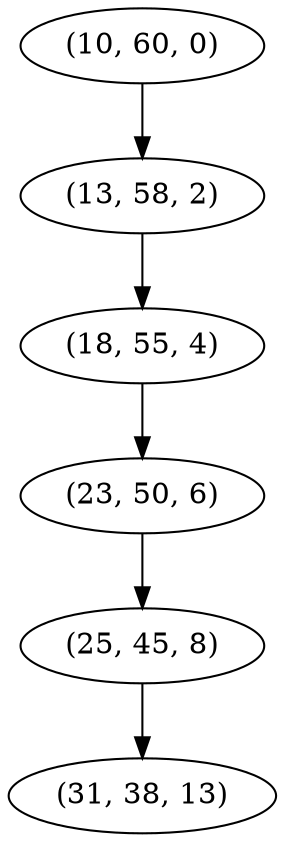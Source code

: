digraph tree {
    "(10, 60, 0)";
    "(13, 58, 2)";
    "(18, 55, 4)";
    "(23, 50, 6)";
    "(25, 45, 8)";
    "(31, 38, 13)";
    "(10, 60, 0)" -> "(13, 58, 2)";
    "(13, 58, 2)" -> "(18, 55, 4)";
    "(18, 55, 4)" -> "(23, 50, 6)";
    "(23, 50, 6)" -> "(25, 45, 8)";
    "(25, 45, 8)" -> "(31, 38, 13)";
}
